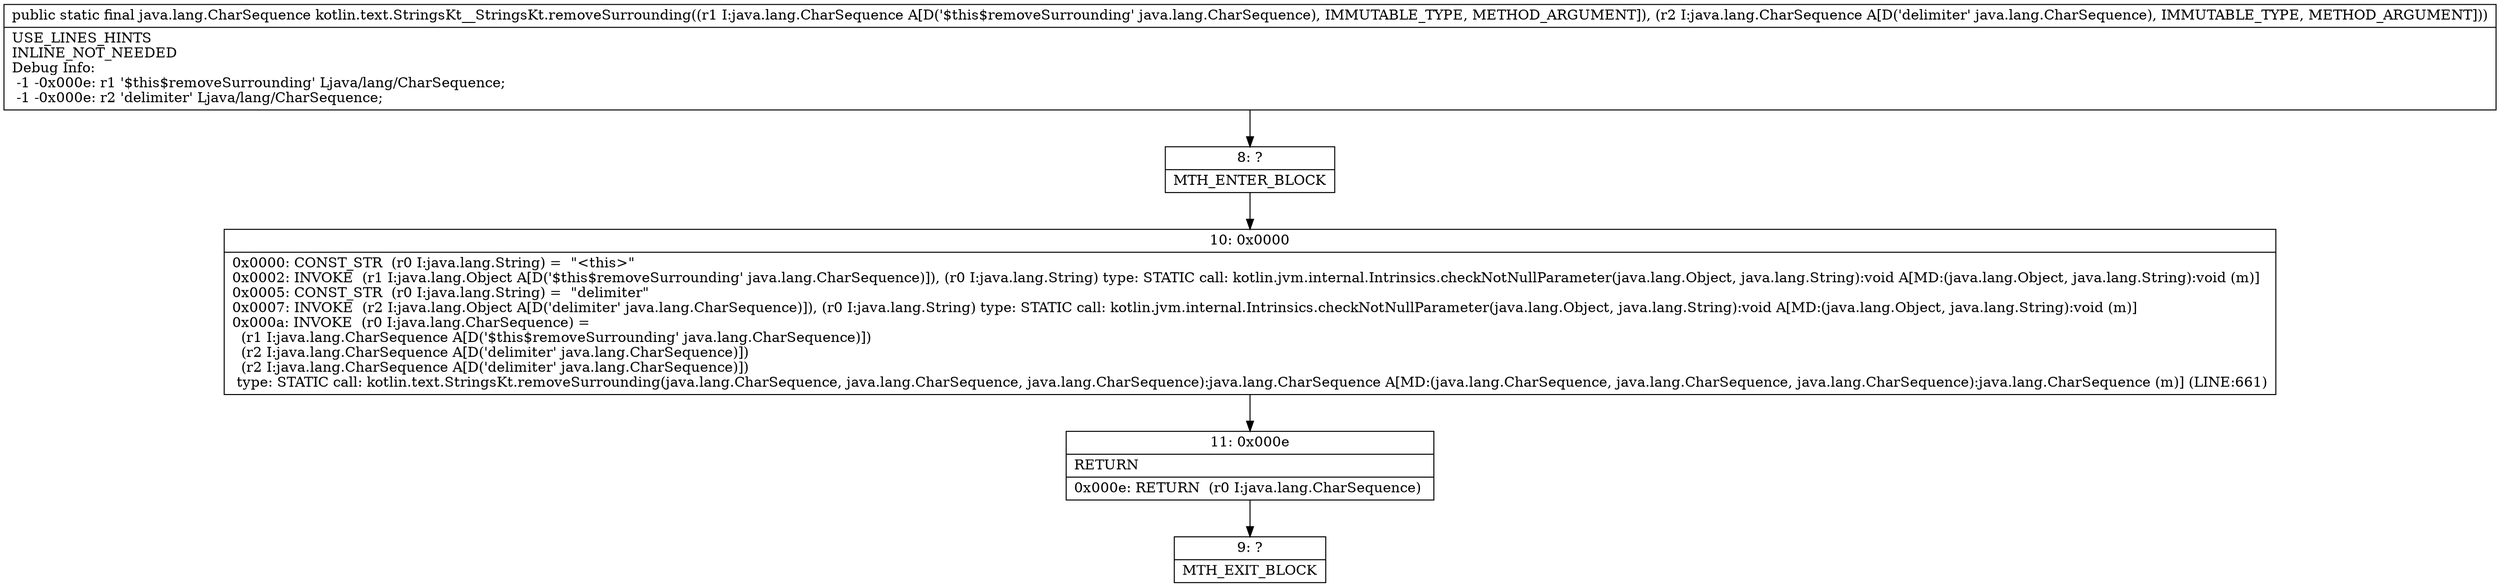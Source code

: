 digraph "CFG forkotlin.text.StringsKt__StringsKt.removeSurrounding(Ljava\/lang\/CharSequence;Ljava\/lang\/CharSequence;)Ljava\/lang\/CharSequence;" {
Node_8 [shape=record,label="{8\:\ ?|MTH_ENTER_BLOCK\l}"];
Node_10 [shape=record,label="{10\:\ 0x0000|0x0000: CONST_STR  (r0 I:java.lang.String) =  \"\<this\>\" \l0x0002: INVOKE  (r1 I:java.lang.Object A[D('$this$removeSurrounding' java.lang.CharSequence)]), (r0 I:java.lang.String) type: STATIC call: kotlin.jvm.internal.Intrinsics.checkNotNullParameter(java.lang.Object, java.lang.String):void A[MD:(java.lang.Object, java.lang.String):void (m)]\l0x0005: CONST_STR  (r0 I:java.lang.String) =  \"delimiter\" \l0x0007: INVOKE  (r2 I:java.lang.Object A[D('delimiter' java.lang.CharSequence)]), (r0 I:java.lang.String) type: STATIC call: kotlin.jvm.internal.Intrinsics.checkNotNullParameter(java.lang.Object, java.lang.String):void A[MD:(java.lang.Object, java.lang.String):void (m)]\l0x000a: INVOKE  (r0 I:java.lang.CharSequence) = \l  (r1 I:java.lang.CharSequence A[D('$this$removeSurrounding' java.lang.CharSequence)])\l  (r2 I:java.lang.CharSequence A[D('delimiter' java.lang.CharSequence)])\l  (r2 I:java.lang.CharSequence A[D('delimiter' java.lang.CharSequence)])\l type: STATIC call: kotlin.text.StringsKt.removeSurrounding(java.lang.CharSequence, java.lang.CharSequence, java.lang.CharSequence):java.lang.CharSequence A[MD:(java.lang.CharSequence, java.lang.CharSequence, java.lang.CharSequence):java.lang.CharSequence (m)] (LINE:661)\l}"];
Node_11 [shape=record,label="{11\:\ 0x000e|RETURN\l|0x000e: RETURN  (r0 I:java.lang.CharSequence) \l}"];
Node_9 [shape=record,label="{9\:\ ?|MTH_EXIT_BLOCK\l}"];
MethodNode[shape=record,label="{public static final java.lang.CharSequence kotlin.text.StringsKt__StringsKt.removeSurrounding((r1 I:java.lang.CharSequence A[D('$this$removeSurrounding' java.lang.CharSequence), IMMUTABLE_TYPE, METHOD_ARGUMENT]), (r2 I:java.lang.CharSequence A[D('delimiter' java.lang.CharSequence), IMMUTABLE_TYPE, METHOD_ARGUMENT]))  | USE_LINES_HINTS\lINLINE_NOT_NEEDED\lDebug Info:\l  \-1 \-0x000e: r1 '$this$removeSurrounding' Ljava\/lang\/CharSequence;\l  \-1 \-0x000e: r2 'delimiter' Ljava\/lang\/CharSequence;\l}"];
MethodNode -> Node_8;Node_8 -> Node_10;
Node_10 -> Node_11;
Node_11 -> Node_9;
}


